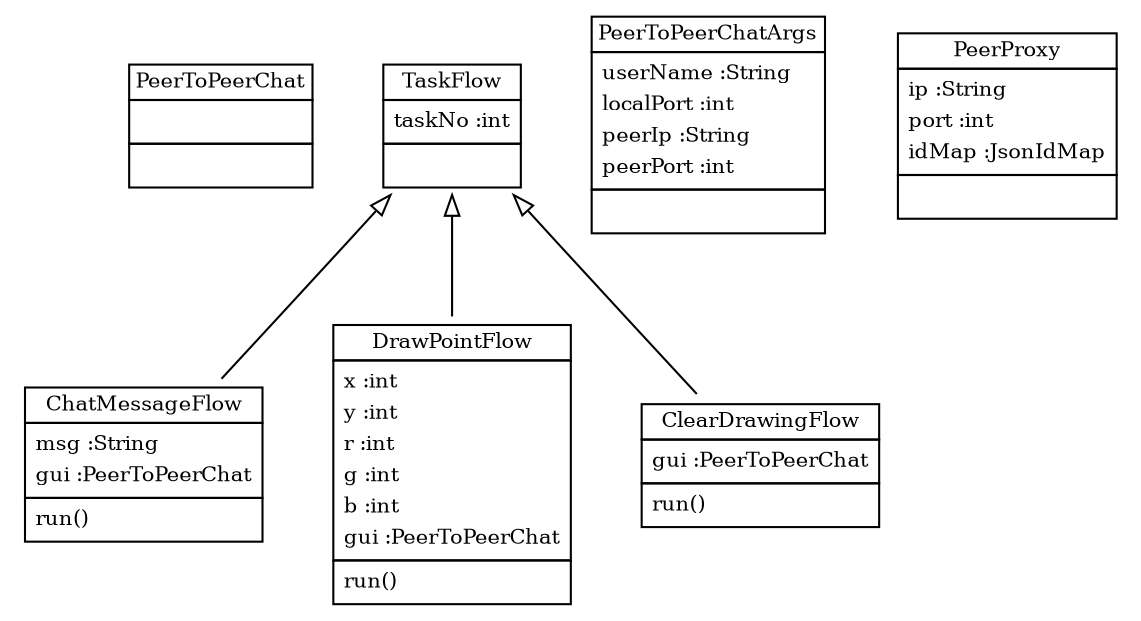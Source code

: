 
 digraph ClassDiagram {
    node [shape = none, fontsize = 10]; 
    edge [fontsize = 10];
    
    
    _PeerToPeerChat [label=<<table border='0' cellborder='1' cellspacing='0'> <tr> <td>PeerToPeerChat</td> </tr> <tr><td><table border='0' cellborder='0' cellspacing='0'> <tr><td> </td></tr> </table></td></tr> <tr><td><table border='0' cellborder='0' cellspacing='0'> <tr><td> </td></tr> </table></td></tr> </table>>];
    _TaskFlow [label=<<table border='0' cellborder='1' cellspacing='0'> <tr> <td>TaskFlow</td> </tr> <tr><td><table border='0' cellborder='0' cellspacing='0'> <tr><td align='left'>taskNo :int</td></tr>  </table></td></tr> <tr><td><table border='0' cellborder='0' cellspacing='0'> <tr><td> </td></tr> </table></td></tr> </table>>];
    _ChatMessageFlow [label=<<table border='0' cellborder='1' cellspacing='0'> <tr> <td>ChatMessageFlow</td> </tr> <tr><td><table border='0' cellborder='0' cellspacing='0'> <tr><td align='left'>msg :String</td></tr> <tr><td align='left'>gui :PeerToPeerChat</td></tr>  </table></td></tr> <tr><td><table border='0' cellborder='0' cellspacing='0'> <tr><td align='left'>run()</td></tr>  </table></td></tr> </table>>];
    _DrawPointFlow [label=<<table border='0' cellborder='1' cellspacing='0'> <tr> <td>DrawPointFlow</td> </tr> <tr><td><table border='0' cellborder='0' cellspacing='0'> <tr><td align='left'>x :int</td></tr> <tr><td align='left'>y :int</td></tr> <tr><td align='left'>r :int</td></tr> <tr><td align='left'>g :int</td></tr> <tr><td align='left'>b :int</td></tr> <tr><td align='left'>gui :PeerToPeerChat</td></tr>  </table></td></tr> <tr><td><table border='0' cellborder='0' cellspacing='0'> <tr><td align='left'>run()</td></tr>  </table></td></tr> </table>>];
    _ClearDrawingFlow [label=<<table border='0' cellborder='1' cellspacing='0'> <tr> <td>ClearDrawingFlow</td> </tr> <tr><td><table border='0' cellborder='0' cellspacing='0'> <tr><td align='left'>gui :PeerToPeerChat</td></tr>  </table></td></tr> <tr><td><table border='0' cellborder='0' cellspacing='0'> <tr><td align='left'>run()</td></tr>  </table></td></tr> </table>>];
    _PeerToPeerChatArgs [label=<<table border='0' cellborder='1' cellspacing='0'> <tr> <td>PeerToPeerChatArgs</td> </tr> <tr><td><table border='0' cellborder='0' cellspacing='0'> <tr><td align='left'>userName :String</td></tr> <tr><td align='left'>localPort :int</td></tr> <tr><td align='left'>peerIp :String</td></tr> <tr><td align='left'>peerPort :int</td></tr>  </table></td></tr> <tr><td><table border='0' cellborder='0' cellspacing='0'> <tr><td> </td></tr> </table></td></tr> </table>>];
    _PeerProxy [label=<<table border='0' cellborder='1' cellspacing='0'> <tr> <td>PeerProxy</td> </tr> <tr><td><table border='0' cellborder='0' cellspacing='0'> <tr><td align='left'>ip :String</td></tr> <tr><td align='left'>port :int</td></tr> <tr><td align='left'>idMap :JsonIdMap</td></tr>  </table></td></tr> <tr><td><table border='0' cellborder='0' cellspacing='0'> <tr><td> </td></tr> </table></td></tr> </table>>];
    
    
    
    _TaskFlow ->  _ChatMessageFlow [dir = "back" arrowtail = "empty"];
    _TaskFlow ->  _DrawPointFlow [dir = "back" arrowtail = "empty"];
    _TaskFlow ->  _ClearDrawingFlow [dir = "back" arrowtail = "empty"];
}

